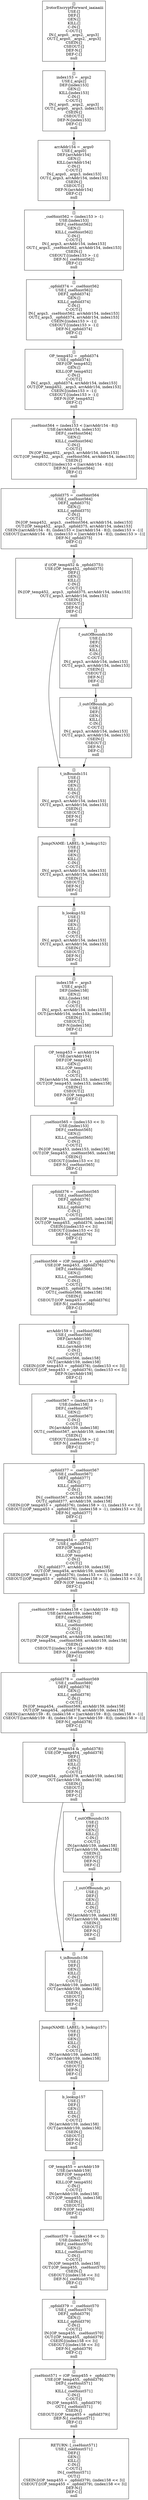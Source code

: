 digraph test {
a15717714 [label="[]\n_IrotorEncryptForward_iaaiaaiii\nUSE:[]\nDEF:[]\nGEN:[]\nKILL:[]\nC-IN:[]\nC-OUT:[]\nIN:[_args0, _args2, _args3]\nOUT:[_args0, _args2, _args3]\nCSEIN:[]\nCSEOUT:[]\nDEF-N:[]\nDEF-C:[]\nnull" shape=box];
a15717714->a27130879
a27130879 [label="[]\nindex153 = _args2\nUSE:[_args2]\nDEF:[index153]\nGEN:[]\nKILL:[index153]\nC-IN:[]\nC-OUT:[]\nIN:[_args0, _args2, _args3]\nOUT:[_args0, _args3, index153]\nCSEIN:[]\nCSEOUT:[]\nDEF-N:[index153]\nDEF-C:[]\nnull" shape=box];
a27130879->a17517359
a17517359 [label="[]\narrAddr154 = _args0\nUSE:[_args0]\nDEF:[arrAddr154]\nGEN:[]\nKILL:[arrAddr154]\nC-IN:[]\nC-OUT:[]\nIN:[_args0, _args3, index153]\nOUT:[_args3, arrAddr154, index153]\nCSEIN:[]\nCSEOUT:[]\nDEF-N:[arrAddr154]\nDEF-C:[]\nnull" shape=box];
a17517359->a5862378
a5862378 [label="[]\n_cseHoist562 = (index153 > -1)\nUSE:[index153]\nDEF:[_cseHoist562]\nGEN:[]\nKILL:[_cseHoist562]\nC-IN:[]\nC-OUT:[]\nIN:[_args3, arrAddr154, index153]\nOUT:[_args3, _cseHoist562, arrAddr154, index153]\nCSEIN:[]\nCSEOUT:[(index153 > -1)]\nDEF-N:[_cseHoist562]\nDEF-C:[]\nnull" shape=box];
a5862378->a7668057
a7668057 [label="[]\n_opfold374 = _cseHoist562\nUSE:[_cseHoist562]\nDEF:[_opfold374]\nGEN:[]\nKILL:[_opfold374]\nC-IN:[]\nC-OUT:[]\nIN:[_args3, _cseHoist562, arrAddr154, index153]\nOUT:[_args3, _opfold374, arrAddr154, index153]\nCSEIN:[(index153 > -1)]\nCSEOUT:[(index153 > -1)]\nDEF-N:[_opfold374]\nDEF-C:[]\nnull" shape=box];
a7668057->a28027784
a28027784 [label="[]\nOP_temp452 = _opfold374\nUSE:[_opfold374]\nDEF:[OP_temp452]\nGEN:[]\nKILL:[OP_temp452]\nC-IN:[]\nC-OUT:[]\nIN:[_args3, _opfold374, arrAddr154, index153]\nOUT:[OP_temp452, _args3, arrAddr154, index153]\nCSEIN:[(index153 > -1)]\nCSEOUT:[(index153 > -1)]\nDEF-N:[OP_temp452]\nDEF-C:[]\nnull" shape=box];
a28027784->a17152415
a17152415 [label="[]\n_cseHoist564 = (index153 < [(arrAddr154 - 8)])\nUSE:[arrAddr154, index153]\nDEF:[_cseHoist564]\nGEN:[]\nKILL:[_cseHoist564]\nC-IN:[]\nC-OUT:[]\nIN:[OP_temp452, _args3, arrAddr154, index153]\nOUT:[OP_temp452, _args3, _cseHoist564, arrAddr154, index153]\nCSEIN:[]\nCSEOUT:[(index153 < [(arrAddr154 - 8)])]\nDEF-N:[_cseHoist564]\nDEF-C:[]\nnull" shape=box];
a17152415->a25853693
a25853693 [label="[]\n_opfold375 = _cseHoist564\nUSE:[_cseHoist564]\nDEF:[_opfold375]\nGEN:[]\nKILL:[_opfold375]\nC-IN:[]\nC-OUT:[]\nIN:[OP_temp452, _args3, _cseHoist564, arrAddr154, index153]\nOUT:[OP_temp452, _args3, _opfold375, arrAddr154, index153]\nCSEIN:[(arrAddr154 - 8), (index153 < [(arrAddr154 - 8)]), (index153 > -1)]\nCSEOUT:[(arrAddr154 - 8), (index153 < [(arrAddr154 - 8)]), (index153 > -1)]\nDEF-N:[_opfold375]\nDEF-C:[]\nnull" shape=box];
a25853693->a26680060
a26680060 [label="[]\nif ((OP_temp452 & _opfold375))\nUSE:[OP_temp452, _opfold375]\nDEF:[]\nGEN:[]\nKILL:[]\nC-IN:[]\nC-OUT:[]\nIN:[OP_temp452, _args3, _opfold375, arrAddr154, index153]\nOUT:[_args3, arrAddr154, index153]\nCSEIN:[]\nCSEOUT:[]\nDEF-N:[]\nDEF-C:[]\nnull" shape=box];
a26680060->a5488661
a5488661 [label="[]\nt_inBounds151\nUSE:[]\nDEF:[]\nGEN:[]\nKILL:[]\nC-IN:[]\nC-OUT:[]\nIN:[_args3, arrAddr154, index153]\nOUT:[_args3, arrAddr154, index153]\nCSEIN:[]\nCSEOUT:[]\nDEF-N:[]\nDEF-C:[]\nnull" shape=box];
a5488661->a23910357
a23910357 [label="[]\nJump(NAME: LABEL: b_lookup152)\nUSE:[]\nDEF:[]\nGEN:[]\nKILL:[]\nC-IN:[]\nC-OUT:[]\nIN:[_args3, arrAddr154, index153]\nOUT:[_args3, arrAddr154, index153]\nCSEIN:[]\nCSEOUT:[]\nDEF-N:[]\nDEF-C:[]\nnull" shape=box];
a23910357->a6794265
a6794265 [label="[]\nb_lookup152\nUSE:[]\nDEF:[]\nGEN:[]\nKILL:[]\nC-IN:[]\nC-OUT:[]\nIN:[_args3, arrAddr154, index153]\nOUT:[_args3, arrAddr154, index153]\nCSEIN:[]\nCSEOUT:[]\nDEF-N:[]\nDEF-C:[]\nnull" shape=box];
a6794265->a13495805
a13495805 [label="[]\nindex158 = _args3\nUSE:[_args3]\nDEF:[index158]\nGEN:[]\nKILL:[index158]\nC-IN:[]\nC-OUT:[]\nIN:[_args3, arrAddr154, index153]\nOUT:[arrAddr154, index153, index158]\nCSEIN:[]\nCSEOUT:[]\nDEF-N:[index158]\nDEF-C:[]\nnull" shape=box];
a13495805->a29596205
a29596205 [label="[]\nOP_temp453 = arrAddr154\nUSE:[arrAddr154]\nDEF:[OP_temp453]\nGEN:[]\nKILL:[OP_temp453]\nC-IN:[]\nC-OUT:[]\nIN:[arrAddr154, index153, index158]\nOUT:[OP_temp453, index153, index158]\nCSEIN:[]\nCSEOUT:[]\nDEF-N:[OP_temp453]\nDEF-C:[]\nnull" shape=box];
a29596205->a14525019
a14525019 [label="[]\n_cseHoist565 = (index153 << 3)\nUSE:[index153]\nDEF:[_cseHoist565]\nGEN:[]\nKILL:[_cseHoist565]\nC-IN:[]\nC-OUT:[]\nIN:[OP_temp453, index153, index158]\nOUT:[OP_temp453, _cseHoist565, index158]\nCSEIN:[]\nCSEOUT:[(index153 << 3)]\nDEF-N:[_cseHoist565]\nDEF-C:[]\nnull" shape=box];
a14525019->a12528990
a12528990 [label="[]\n_opfold376 = _cseHoist565\nUSE:[_cseHoist565]\nDEF:[_opfold376]\nGEN:[]\nKILL:[_opfold376]\nC-IN:[]\nC-OUT:[]\nIN:[OP_temp453, _cseHoist565, index158]\nOUT:[OP_temp453, _opfold376, index158]\nCSEIN:[(index153 << 3)]\nCSEOUT:[(index153 << 3)]\nDEF-N:[_opfold376]\nDEF-C:[]\nnull" shape=box];
a12528990->a13508999
a13508999 [label="[]\n_cseHoist566 = (OP_temp453 + _opfold376)\nUSE:[OP_temp453, _opfold376]\nDEF:[_cseHoist566]\nGEN:[]\nKILL:[_cseHoist566]\nC-IN:[]\nC-OUT:[]\nIN:[OP_temp453, _opfold376, index158]\nOUT:[_cseHoist566, index158]\nCSEIN:[]\nCSEOUT:[(OP_temp453 + _opfold376)]\nDEF-N:[_cseHoist566]\nDEF-C:[]\nnull" shape=box];
a13508999->a20688146
a20688146 [label="[]\narrAddr159 = [_cseHoist566]\nUSE:[_cseHoist566]\nDEF:[arrAddr159]\nGEN:[]\nKILL:[arrAddr159]\nC-IN:[]\nC-OUT:[]\nIN:[_cseHoist566, index158]\nOUT:[arrAddr159, index158]\nCSEIN:[(OP_temp453 + _opfold376), (index153 << 3)]\nCSEOUT:[(OP_temp453 + _opfold376), (index153 << 3)]\nDEF-N:[arrAddr159]\nDEF-C:[]\nnull" shape=box];
a20688146->a16471729
a16471729 [label="[]\n_cseHoist567 = (index158 > -1)\nUSE:[index158]\nDEF:[_cseHoist567]\nGEN:[]\nKILL:[_cseHoist567]\nC-IN:[]\nC-OUT:[]\nIN:[arrAddr159, index158]\nOUT:[_cseHoist567, arrAddr159, index158]\nCSEIN:[]\nCSEOUT:[(index158 > -1)]\nDEF-N:[_cseHoist567]\nDEF-C:[]\nnull" shape=box];
a16471729->a14651377
a14651377 [label="[]\n_opfold377 = _cseHoist567\nUSE:[_cseHoist567]\nDEF:[_opfold377]\nGEN:[]\nKILL:[_opfold377]\nC-IN:[]\nC-OUT:[]\nIN:[_cseHoist567, arrAddr159, index158]\nOUT:[_opfold377, arrAddr159, index158]\nCSEIN:[(OP_temp453 + _opfold376), (index158 > -1), (index153 << 3)]\nCSEOUT:[(OP_temp453 + _opfold376), (index158 > -1), (index153 << 3)]\nDEF-N:[_opfold377]\nDEF-C:[]\nnull" shape=box];
a14651377->a23276589
a23276589 [label="[]\nOP_temp454 = _opfold377\nUSE:[_opfold377]\nDEF:[OP_temp454]\nGEN:[]\nKILL:[OP_temp454]\nC-IN:[]\nC-OUT:[]\nIN:[_opfold377, arrAddr159, index158]\nOUT:[OP_temp454, arrAddr159, index158]\nCSEIN:[(OP_temp453 + _opfold376), (index153 << 3), (index158 > -1)]\nCSEOUT:[(OP_temp453 + _opfold376), (index158 > -1), (index153 << 3)]\nDEF-N:[OP_temp454]\nDEF-C:[]\nnull" shape=box];
a23276589->a6603598
a6603598 [label="[]\n_cseHoist569 = (index158 < [(arrAddr159 - 8)])\nUSE:[arrAddr159, index158]\nDEF:[_cseHoist569]\nGEN:[]\nKILL:[_cseHoist569]\nC-IN:[]\nC-OUT:[]\nIN:[OP_temp454, arrAddr159, index158]\nOUT:[OP_temp454, _cseHoist569, arrAddr159, index158]\nCSEIN:[]\nCSEOUT:[(index158 < [(arrAddr159 - 8)])]\nDEF-N:[_cseHoist569]\nDEF-C:[]\nnull" shape=box];
a6603598->a32077430
a32077430 [label="[]\n_opfold378 = _cseHoist569\nUSE:[_cseHoist569]\nDEF:[_opfold378]\nGEN:[]\nKILL:[_opfold378]\nC-IN:[]\nC-OUT:[]\nIN:[OP_temp454, _cseHoist569, arrAddr159, index158]\nOUT:[OP_temp454, _opfold378, arrAddr159, index158]\nCSEIN:[(arrAddr159 - 8), (index158 < [(arrAddr159 - 8)]), (index158 > -1)]\nCSEOUT:[(arrAddr159 - 8), (index158 < [(arrAddr159 - 8)]), (index158 > -1)]\nDEF-N:[_opfold378]\nDEF-C:[]\nnull" shape=box];
a32077430->a6308367
a6308367 [label="[]\nif ((OP_temp454 & _opfold378))\nUSE:[OP_temp454, _opfold378]\nDEF:[]\nGEN:[]\nKILL:[]\nC-IN:[]\nC-OUT:[]\nIN:[OP_temp454, _opfold378, arrAddr159, index158]\nOUT:[arrAddr159, index158]\nCSEIN:[]\nCSEOUT:[]\nDEF-N:[]\nDEF-C:[]\nnull" shape=box];
a6308367->a15207001
a15207001 [label="[]\nt_inBounds156\nUSE:[]\nDEF:[]\nGEN:[]\nKILL:[]\nC-IN:[]\nC-OUT:[]\nIN:[arrAddr159, index158]\nOUT:[arrAddr159, index158]\nCSEIN:[]\nCSEOUT:[]\nDEF-N:[]\nDEF-C:[]\nnull" shape=box];
a15207001->a26281671
a26281671 [label="[]\nJump(NAME: LABEL: b_lookup157)\nUSE:[]\nDEF:[]\nGEN:[]\nKILL:[]\nC-IN:[]\nC-OUT:[]\nIN:[arrAddr159, index158]\nOUT:[arrAddr159, index158]\nCSEIN:[]\nCSEOUT:[]\nDEF-N:[]\nDEF-C:[]\nnull" shape=box];
a26281671->a33513127
a33513127 [label="[]\nb_lookup157\nUSE:[]\nDEF:[]\nGEN:[]\nKILL:[]\nC-IN:[]\nC-OUT:[]\nIN:[arrAddr159, index158]\nOUT:[arrAddr159, index158]\nCSEIN:[]\nCSEOUT:[]\nDEF-N:[]\nDEF-C:[]\nnull" shape=box];
a33513127->a5506056
a5506056 [label="[]\nOP_temp455 = arrAddr159\nUSE:[arrAddr159]\nDEF:[OP_temp455]\nGEN:[]\nKILL:[OP_temp455]\nC-IN:[]\nC-OUT:[]\nIN:[arrAddr159, index158]\nOUT:[OP_temp455, index158]\nCSEIN:[]\nCSEOUT:[]\nDEF-N:[OP_temp455]\nDEF-C:[]\nnull" shape=box];
a5506056->a22172629
a22172629 [label="[]\n_cseHoist570 = (index158 << 3)\nUSE:[index158]\nDEF:[_cseHoist570]\nGEN:[]\nKILL:[_cseHoist570]\nC-IN:[]\nC-OUT:[]\nIN:[OP_temp455, index158]\nOUT:[OP_temp455, _cseHoist570]\nCSEIN:[]\nCSEOUT:[(index158 << 3)]\nDEF-N:[_cseHoist570]\nDEF-C:[]\nnull" shape=box];
a22172629->a30721564
a30721564 [label="[]\n_opfold379 = _cseHoist570\nUSE:[_cseHoist570]\nDEF:[_opfold379]\nGEN:[]\nKILL:[_opfold379]\nC-IN:[]\nC-OUT:[]\nIN:[OP_temp455, _cseHoist570]\nOUT:[OP_temp455, _opfold379]\nCSEIN:[(index158 << 3)]\nCSEOUT:[(index158 << 3)]\nDEF-N:[_opfold379]\nDEF-C:[]\nnull" shape=box];
a30721564->a33414193
a33414193 [label="[]\n_cseHoist571 = (OP_temp455 + _opfold379)\nUSE:[OP_temp455, _opfold379]\nDEF:[_cseHoist571]\nGEN:[]\nKILL:[_cseHoist571]\nC-IN:[]\nC-OUT:[]\nIN:[OP_temp455, _opfold379]\nOUT:[_cseHoist571]\nCSEIN:[]\nCSEOUT:[(OP_temp455 + _opfold379)]\nDEF-N:[_cseHoist571]\nDEF-C:[]\nnull" shape=box];
a33414193->a1729135
a1729135 [label="[]\nRETURN: [_cseHoist571]\nUSE:[_cseHoist571]\nDEF:[]\nGEN:[]\nKILL:[]\nC-IN:[]\nC-OUT:[]\nIN:[_cseHoist571]\nOUT:[]\nCSEIN:[(OP_temp455 + _opfold379), (index158 << 3)]\nCSEOUT:[(OP_temp455 + _opfold379), (index158 << 3)]\nDEF-N:[]\nDEF-C:[]\nnull" shape=box];
a6308367->a5487165
a5487165 [label="[]\nf_outOfBounds155\nUSE:[]\nDEF:[]\nGEN:[]\nKILL:[]\nC-IN:[]\nC-OUT:[]\nIN:[arrAddr159, index158]\nOUT:[arrAddr159, index158]\nCSEIN:[]\nCSEOUT:[]\nDEF-N:[]\nDEF-C:[]\nnull" shape=box];
a5487165->a3449340
a3449340 [label="[]\n_I_outOfBounds_p()\nUSE:[]\nDEF:[]\nGEN:[]\nKILL:[]\nC-IN:[]\nC-OUT:[]\nIN:[arrAddr159, index158]\nOUT:[arrAddr159, index158]\nCSEIN:[]\nCSEOUT:[]\nDEF-N:[]\nDEF-C:[]\nnull" shape=box];
a3449340->a15207001
a26680060->a17682935
a17682935 [label="[]\nf_outOfBounds150\nUSE:[]\nDEF:[]\nGEN:[]\nKILL:[]\nC-IN:[]\nC-OUT:[]\nIN:[_args3, arrAddr154, index153]\nOUT:[_args3, arrAddr154, index153]\nCSEIN:[]\nCSEOUT:[]\nDEF-N:[]\nDEF-C:[]\nnull" shape=box];
a17682935->a24561483
a24561483 [label="[]\n_I_outOfBounds_p()\nUSE:[]\nDEF:[]\nGEN:[]\nKILL:[]\nC-IN:[]\nC-OUT:[]\nIN:[_args3, arrAddr154, index153]\nOUT:[_args3, arrAddr154, index153]\nCSEIN:[]\nCSEOUT:[]\nDEF-N:[]\nDEF-C:[]\nnull" shape=box];
a24561483->a5488661
}